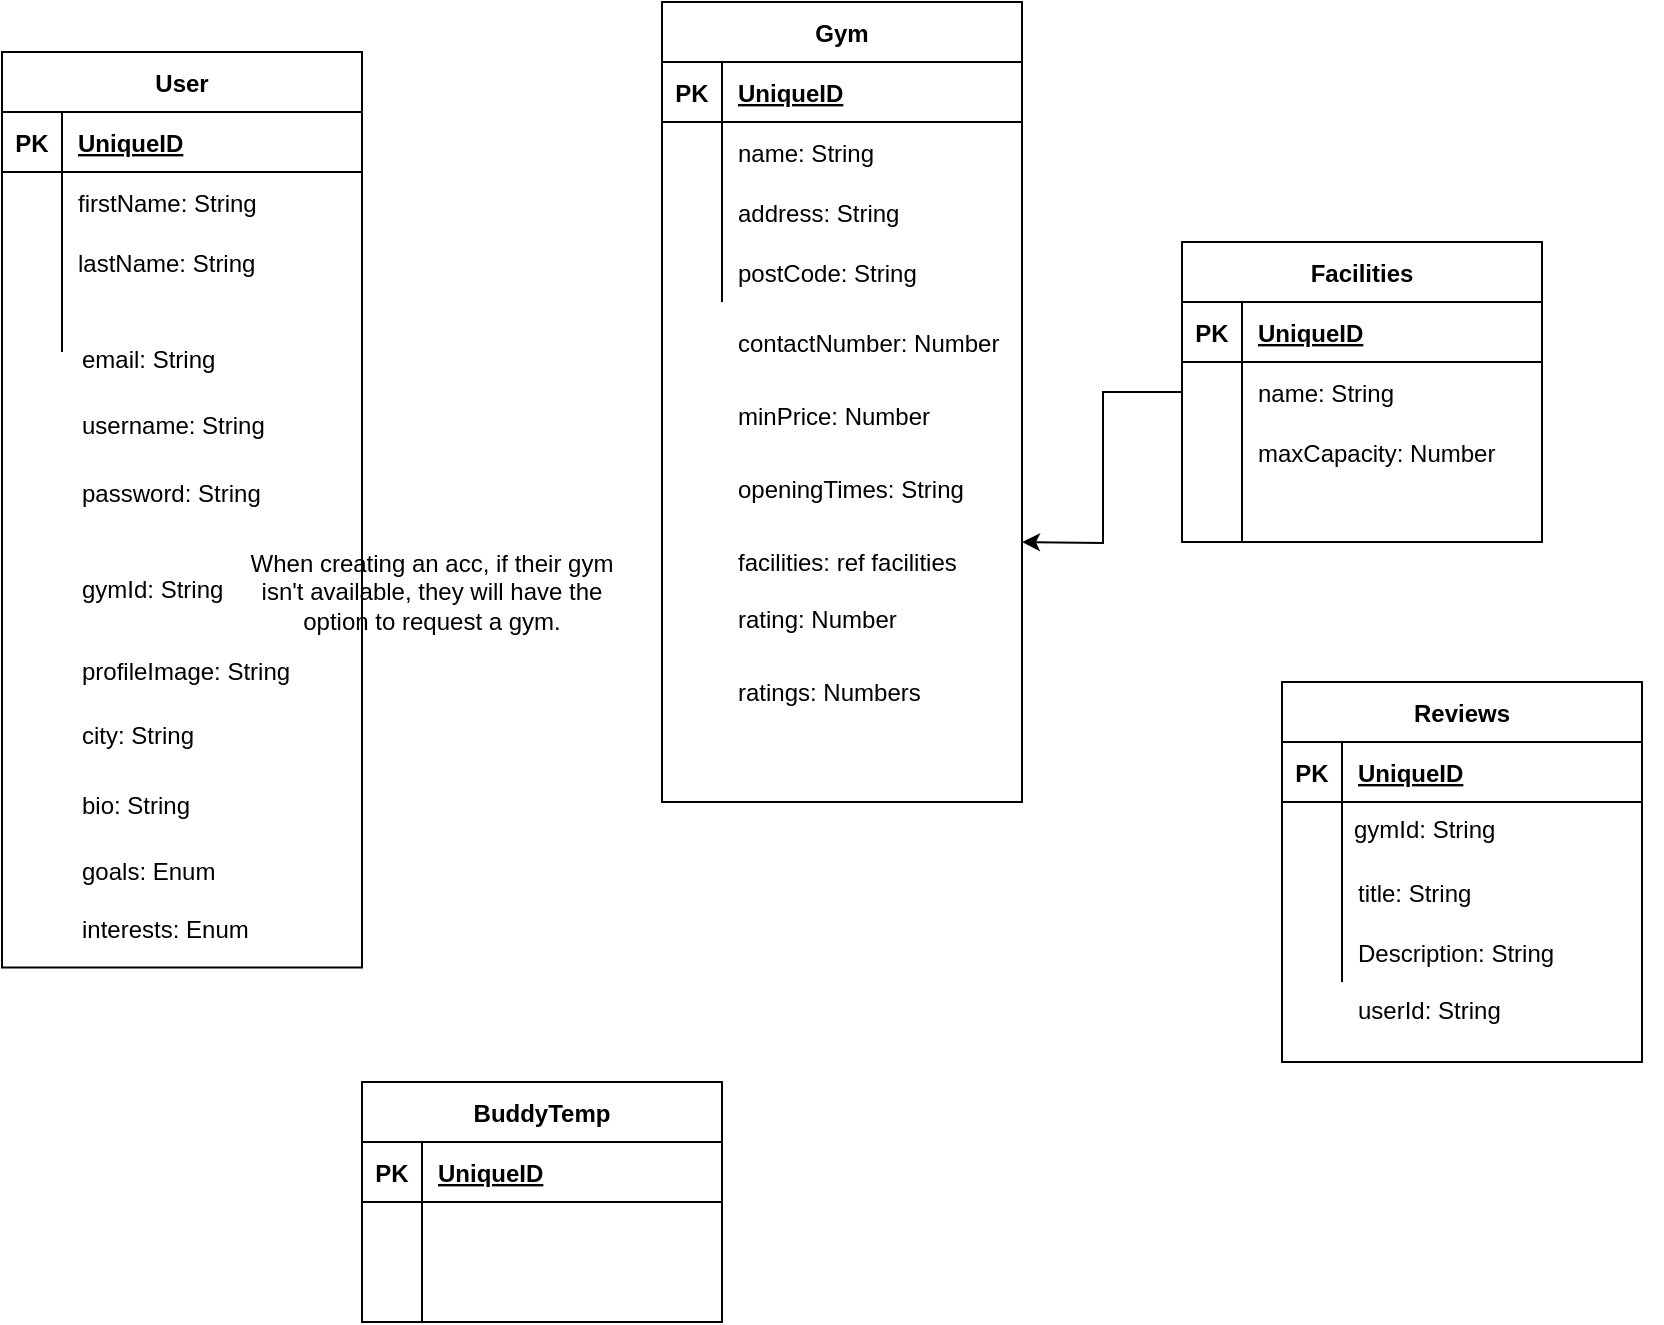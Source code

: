<mxfile version="14.8.6" type="github">
  <diagram name="Page-1" id="9f46799a-70d6-7492-0946-bef42562c5a5">
    <mxGraphModel dx="1422" dy="790" grid="1" gridSize="10" guides="1" tooltips="1" connect="1" arrows="1" fold="1" page="1" pageScale="1" pageWidth="1100" pageHeight="850" background="none" math="0" shadow="0">
      <root>
        <mxCell id="0" />
        <mxCell id="1" parent="0" />
        <mxCell id="f2aG1VPdOggWnDsl_45g-58" value="" style="group" parent="1" vertex="1" connectable="0">
          <mxGeometry x="380" y="40" width="180" height="400" as="geometry" />
        </mxCell>
        <mxCell id="f2aG1VPdOggWnDsl_45g-40" value="Gym" style="shape=table;startSize=30;container=1;collapsible=1;childLayout=tableLayout;fixedRows=1;rowLines=0;fontStyle=1;align=center;resizeLast=1;" parent="f2aG1VPdOggWnDsl_45g-58" vertex="1">
          <mxGeometry width="180" height="400" as="geometry" />
        </mxCell>
        <mxCell id="f2aG1VPdOggWnDsl_45g-41" value="" style="shape=partialRectangle;collapsible=0;dropTarget=0;pointerEvents=0;fillColor=none;top=0;left=0;bottom=1;right=0;points=[[0,0.5],[1,0.5]];portConstraint=eastwest;" parent="f2aG1VPdOggWnDsl_45g-40" vertex="1">
          <mxGeometry y="30" width="180" height="30" as="geometry" />
        </mxCell>
        <mxCell id="f2aG1VPdOggWnDsl_45g-42" value="PK" style="shape=partialRectangle;connectable=0;fillColor=none;top=0;left=0;bottom=0;right=0;fontStyle=1;overflow=hidden;" parent="f2aG1VPdOggWnDsl_45g-41" vertex="1">
          <mxGeometry width="30" height="30" as="geometry" />
        </mxCell>
        <mxCell id="f2aG1VPdOggWnDsl_45g-43" value="UniqueID" style="shape=partialRectangle;connectable=0;fillColor=none;top=0;left=0;bottom=0;right=0;align=left;spacingLeft=6;fontStyle=5;overflow=hidden;" parent="f2aG1VPdOggWnDsl_45g-41" vertex="1">
          <mxGeometry x="30" width="150" height="30" as="geometry" />
        </mxCell>
        <mxCell id="f2aG1VPdOggWnDsl_45g-44" value="" style="shape=partialRectangle;collapsible=0;dropTarget=0;pointerEvents=0;fillColor=none;top=0;left=0;bottom=0;right=0;points=[[0,0.5],[1,0.5]];portConstraint=eastwest;" parent="f2aG1VPdOggWnDsl_45g-40" vertex="1">
          <mxGeometry y="60" width="180" height="30" as="geometry" />
        </mxCell>
        <mxCell id="f2aG1VPdOggWnDsl_45g-45" value="" style="shape=partialRectangle;connectable=0;fillColor=none;top=0;left=0;bottom=0;right=0;editable=1;overflow=hidden;" parent="f2aG1VPdOggWnDsl_45g-44" vertex="1">
          <mxGeometry width="30" height="30" as="geometry" />
        </mxCell>
        <mxCell id="f2aG1VPdOggWnDsl_45g-46" value="name: String" style="shape=partialRectangle;connectable=0;fillColor=none;top=0;left=0;bottom=0;right=0;align=left;spacingLeft=6;overflow=hidden;" parent="f2aG1VPdOggWnDsl_45g-44" vertex="1">
          <mxGeometry x="30" width="150" height="30" as="geometry" />
        </mxCell>
        <mxCell id="f2aG1VPdOggWnDsl_45g-47" value="" style="shape=partialRectangle;collapsible=0;dropTarget=0;pointerEvents=0;fillColor=none;top=0;left=0;bottom=0;right=0;points=[[0,0.5],[1,0.5]];portConstraint=eastwest;" parent="f2aG1VPdOggWnDsl_45g-40" vertex="1">
          <mxGeometry y="90" width="180" height="30" as="geometry" />
        </mxCell>
        <mxCell id="f2aG1VPdOggWnDsl_45g-48" value="" style="shape=partialRectangle;connectable=0;fillColor=none;top=0;left=0;bottom=0;right=0;editable=1;overflow=hidden;" parent="f2aG1VPdOggWnDsl_45g-47" vertex="1">
          <mxGeometry width="30" height="30" as="geometry" />
        </mxCell>
        <mxCell id="f2aG1VPdOggWnDsl_45g-49" value="address: String" style="shape=partialRectangle;connectable=0;fillColor=none;top=0;left=0;bottom=0;right=0;align=left;spacingLeft=6;overflow=hidden;" parent="f2aG1VPdOggWnDsl_45g-47" vertex="1">
          <mxGeometry x="30" width="150" height="30" as="geometry" />
        </mxCell>
        <mxCell id="f2aG1VPdOggWnDsl_45g-50" value="" style="shape=partialRectangle;collapsible=0;dropTarget=0;pointerEvents=0;fillColor=none;top=0;left=0;bottom=0;right=0;points=[[0,0.5],[1,0.5]];portConstraint=eastwest;" parent="f2aG1VPdOggWnDsl_45g-40" vertex="1">
          <mxGeometry y="120" width="180" height="30" as="geometry" />
        </mxCell>
        <mxCell id="f2aG1VPdOggWnDsl_45g-51" value="" style="shape=partialRectangle;connectable=0;fillColor=none;top=0;left=0;bottom=0;right=0;editable=1;overflow=hidden;" parent="f2aG1VPdOggWnDsl_45g-50" vertex="1">
          <mxGeometry width="30" height="30" as="geometry" />
        </mxCell>
        <mxCell id="f2aG1VPdOggWnDsl_45g-52" value="postCode: String" style="shape=partialRectangle;connectable=0;fillColor=none;top=0;left=0;bottom=0;right=0;align=left;spacingLeft=6;overflow=hidden;" parent="f2aG1VPdOggWnDsl_45g-50" vertex="1">
          <mxGeometry x="30" width="150" height="30" as="geometry" />
        </mxCell>
        <mxCell id="f2aG1VPdOggWnDsl_45g-53" value="contactNumber: Number" style="shape=partialRectangle;connectable=0;fillColor=none;top=0;left=0;bottom=0;right=0;align=left;spacingLeft=6;overflow=hidden;" parent="f2aG1VPdOggWnDsl_45g-58" vertex="1">
          <mxGeometry x="30" y="151.783" width="150" height="36.429" as="geometry" />
        </mxCell>
        <mxCell id="f2aG1VPdOggWnDsl_45g-54" value="minPrice: Number" style="shape=partialRectangle;connectable=0;fillColor=none;top=0;left=0;bottom=0;right=0;align=left;spacingLeft=6;overflow=hidden;" parent="f2aG1VPdOggWnDsl_45g-58" vertex="1">
          <mxGeometry x="30" y="188.211" width="150" height="36.429" as="geometry" />
        </mxCell>
        <mxCell id="f2aG1VPdOggWnDsl_45g-55" value="openingTimes: String" style="shape=partialRectangle;connectable=0;fillColor=none;top=0;left=0;bottom=0;right=0;align=left;spacingLeft=6;overflow=hidden;" parent="f2aG1VPdOggWnDsl_45g-58" vertex="1">
          <mxGeometry x="30" y="224.64" width="150" height="36.429" as="geometry" />
        </mxCell>
        <mxCell id="f2aG1VPdOggWnDsl_45g-56" value="facilities: ref facilities" style="shape=partialRectangle;connectable=0;fillColor=none;top=0;left=0;bottom=0;right=0;align=left;spacingLeft=6;overflow=hidden;" parent="f2aG1VPdOggWnDsl_45g-58" vertex="1">
          <mxGeometry x="30" y="261.069" width="150" height="36.429" as="geometry" />
        </mxCell>
        <mxCell id="DKCQOyKBognjkbK-Lo1D-21" value="rating: Number" style="shape=partialRectangle;connectable=0;fillColor=none;top=0;left=0;bottom=0;right=0;align=left;spacingLeft=6;overflow=hidden;" vertex="1" parent="f2aG1VPdOggWnDsl_45g-58">
          <mxGeometry x="30" y="289.999" width="150" height="36.429" as="geometry" />
        </mxCell>
        <mxCell id="DKCQOyKBognjkbK-Lo1D-22" value="ratings: Numbers" style="shape=partialRectangle;connectable=0;fillColor=none;top=0;left=0;bottom=0;right=0;align=left;spacingLeft=6;overflow=hidden;" vertex="1" parent="f2aG1VPdOggWnDsl_45g-58">
          <mxGeometry x="30" y="326.429" width="150" height="36.429" as="geometry" />
        </mxCell>
        <mxCell id="f2aG1VPdOggWnDsl_45g-90" style="edgeStyle=orthogonalEdgeStyle;rounded=0;orthogonalLoop=1;jettySize=auto;html=1;" parent="1" source="f2aG1VPdOggWnDsl_45g-59" edge="1">
          <mxGeometry relative="1" as="geometry">
            <mxPoint x="560" y="310" as="targetPoint" />
          </mxGeometry>
        </mxCell>
        <mxCell id="f2aG1VPdOggWnDsl_45g-59" value="Facilities" style="shape=table;startSize=30;container=1;collapsible=1;childLayout=tableLayout;fixedRows=1;rowLines=0;fontStyle=1;align=center;resizeLast=1;" parent="1" vertex="1">
          <mxGeometry x="640" y="160" width="180" height="150" as="geometry" />
        </mxCell>
        <mxCell id="f2aG1VPdOggWnDsl_45g-60" value="" style="shape=partialRectangle;collapsible=0;dropTarget=0;pointerEvents=0;fillColor=none;top=0;left=0;bottom=1;right=0;points=[[0,0.5],[1,0.5]];portConstraint=eastwest;" parent="f2aG1VPdOggWnDsl_45g-59" vertex="1">
          <mxGeometry y="30" width="180" height="30" as="geometry" />
        </mxCell>
        <mxCell id="f2aG1VPdOggWnDsl_45g-61" value="PK" style="shape=partialRectangle;connectable=0;fillColor=none;top=0;left=0;bottom=0;right=0;fontStyle=1;overflow=hidden;" parent="f2aG1VPdOggWnDsl_45g-60" vertex="1">
          <mxGeometry width="30" height="30" as="geometry" />
        </mxCell>
        <mxCell id="f2aG1VPdOggWnDsl_45g-62" value="UniqueID" style="shape=partialRectangle;connectable=0;fillColor=none;top=0;left=0;bottom=0;right=0;align=left;spacingLeft=6;fontStyle=5;overflow=hidden;" parent="f2aG1VPdOggWnDsl_45g-60" vertex="1">
          <mxGeometry x="30" width="150" height="30" as="geometry" />
        </mxCell>
        <mxCell id="f2aG1VPdOggWnDsl_45g-63" value="" style="shape=partialRectangle;collapsible=0;dropTarget=0;pointerEvents=0;fillColor=none;top=0;left=0;bottom=0;right=0;points=[[0,0.5],[1,0.5]];portConstraint=eastwest;" parent="f2aG1VPdOggWnDsl_45g-59" vertex="1">
          <mxGeometry y="60" width="180" height="30" as="geometry" />
        </mxCell>
        <mxCell id="f2aG1VPdOggWnDsl_45g-64" value="" style="shape=partialRectangle;connectable=0;fillColor=none;top=0;left=0;bottom=0;right=0;editable=1;overflow=hidden;" parent="f2aG1VPdOggWnDsl_45g-63" vertex="1">
          <mxGeometry width="30" height="30" as="geometry" />
        </mxCell>
        <mxCell id="f2aG1VPdOggWnDsl_45g-65" value="name: String" style="shape=partialRectangle;connectable=0;fillColor=none;top=0;left=0;bottom=0;right=0;align=left;spacingLeft=6;overflow=hidden;" parent="f2aG1VPdOggWnDsl_45g-63" vertex="1">
          <mxGeometry x="30" width="150" height="30" as="geometry" />
        </mxCell>
        <mxCell id="f2aG1VPdOggWnDsl_45g-66" value="" style="shape=partialRectangle;collapsible=0;dropTarget=0;pointerEvents=0;fillColor=none;top=0;left=0;bottom=0;right=0;points=[[0,0.5],[1,0.5]];portConstraint=eastwest;" parent="f2aG1VPdOggWnDsl_45g-59" vertex="1">
          <mxGeometry y="90" width="180" height="30" as="geometry" />
        </mxCell>
        <mxCell id="f2aG1VPdOggWnDsl_45g-67" value="" style="shape=partialRectangle;connectable=0;fillColor=none;top=0;left=0;bottom=0;right=0;editable=1;overflow=hidden;" parent="f2aG1VPdOggWnDsl_45g-66" vertex="1">
          <mxGeometry width="30" height="30" as="geometry" />
        </mxCell>
        <mxCell id="f2aG1VPdOggWnDsl_45g-68" value="maxCapacity: Number" style="shape=partialRectangle;connectable=0;fillColor=none;top=0;left=0;bottom=0;right=0;align=left;spacingLeft=6;overflow=hidden;" parent="f2aG1VPdOggWnDsl_45g-66" vertex="1">
          <mxGeometry x="30" width="150" height="30" as="geometry" />
        </mxCell>
        <mxCell id="f2aG1VPdOggWnDsl_45g-69" value="" style="shape=partialRectangle;collapsible=0;dropTarget=0;pointerEvents=0;fillColor=none;top=0;left=0;bottom=0;right=0;points=[[0,0.5],[1,0.5]];portConstraint=eastwest;" parent="f2aG1VPdOggWnDsl_45g-59" vertex="1">
          <mxGeometry y="120" width="180" height="30" as="geometry" />
        </mxCell>
        <mxCell id="f2aG1VPdOggWnDsl_45g-70" value="" style="shape=partialRectangle;connectable=0;fillColor=none;top=0;left=0;bottom=0;right=0;editable=1;overflow=hidden;" parent="f2aG1VPdOggWnDsl_45g-69" vertex="1">
          <mxGeometry width="30" height="30" as="geometry" />
        </mxCell>
        <mxCell id="f2aG1VPdOggWnDsl_45g-71" value="" style="shape=partialRectangle;connectable=0;fillColor=none;top=0;left=0;bottom=0;right=0;align=left;spacingLeft=6;overflow=hidden;" parent="f2aG1VPdOggWnDsl_45g-69" vertex="1">
          <mxGeometry x="30" width="150" height="30" as="geometry" />
        </mxCell>
        <mxCell id="f2aG1VPdOggWnDsl_45g-87" value="" style="group" parent="1" vertex="1" connectable="0">
          <mxGeometry x="50" y="65" width="194" height="493.69" as="geometry" />
        </mxCell>
        <mxCell id="DKCQOyKBognjkbK-Lo1D-20" value="interests: Enum" style="text;html=1;strokeColor=none;fillColor=none;align=left;verticalAlign=top;spacingLeft=4;spacingRight=4;whiteSpace=wrap;overflow=hidden;rotatable=0;points=[[0,0.5],[1,0.5]];portConstraint=eastwest;" vertex="1" parent="f2aG1VPdOggWnDsl_45g-87">
          <mxGeometry x="34" y="424.997" width="160" height="68.693" as="geometry" />
        </mxCell>
        <mxCell id="DKCQOyKBognjkbK-Lo1D-36" value="" style="group" vertex="1" connectable="0" parent="f2aG1VPdOggWnDsl_45g-87">
          <mxGeometry width="194" height="465" as="geometry" />
        </mxCell>
        <mxCell id="f2aG1VPdOggWnDsl_45g-73" value="User" style="shape=table;startSize=30;container=1;collapsible=1;childLayout=tableLayout;fixedRows=1;rowLines=0;fontStyle=1;align=center;resizeLast=1;" parent="DKCQOyKBognjkbK-Lo1D-36" vertex="1">
          <mxGeometry width="180" height="457.706" as="geometry" />
        </mxCell>
        <mxCell id="f2aG1VPdOggWnDsl_45g-74" value="" style="shape=partialRectangle;collapsible=0;dropTarget=0;pointerEvents=0;fillColor=none;top=0;left=0;bottom=1;right=0;points=[[0,0.5],[1,0.5]];portConstraint=eastwest;" parent="f2aG1VPdOggWnDsl_45g-73" vertex="1">
          <mxGeometry y="30" width="180" height="30" as="geometry" />
        </mxCell>
        <mxCell id="f2aG1VPdOggWnDsl_45g-75" value="PK" style="shape=partialRectangle;connectable=0;fillColor=none;top=0;left=0;bottom=0;right=0;fontStyle=1;overflow=hidden;" parent="f2aG1VPdOggWnDsl_45g-74" vertex="1">
          <mxGeometry width="30" height="30" as="geometry" />
        </mxCell>
        <mxCell id="f2aG1VPdOggWnDsl_45g-76" value="UniqueID" style="shape=partialRectangle;connectable=0;fillColor=none;top=0;left=0;bottom=0;right=0;align=left;spacingLeft=6;fontStyle=5;overflow=hidden;" parent="f2aG1VPdOggWnDsl_45g-74" vertex="1">
          <mxGeometry x="30" width="150" height="30" as="geometry" />
        </mxCell>
        <mxCell id="f2aG1VPdOggWnDsl_45g-77" value="" style="shape=partialRectangle;collapsible=0;dropTarget=0;pointerEvents=0;fillColor=none;top=0;left=0;bottom=0;right=0;points=[[0,0.5],[1,0.5]];portConstraint=eastwest;" parent="f2aG1VPdOggWnDsl_45g-73" vertex="1">
          <mxGeometry y="60" width="180" height="30" as="geometry" />
        </mxCell>
        <mxCell id="f2aG1VPdOggWnDsl_45g-78" value="" style="shape=partialRectangle;connectable=0;fillColor=none;top=0;left=0;bottom=0;right=0;editable=1;overflow=hidden;" parent="f2aG1VPdOggWnDsl_45g-77" vertex="1">
          <mxGeometry width="30" height="30" as="geometry" />
        </mxCell>
        <mxCell id="f2aG1VPdOggWnDsl_45g-79" value="firstName: String" style="shape=partialRectangle;connectable=0;fillColor=none;top=0;left=0;bottom=0;right=0;align=left;spacingLeft=6;overflow=hidden;" parent="f2aG1VPdOggWnDsl_45g-77" vertex="1">
          <mxGeometry x="30" width="150" height="30" as="geometry" />
        </mxCell>
        <mxCell id="f2aG1VPdOggWnDsl_45g-80" value="" style="shape=partialRectangle;collapsible=0;dropTarget=0;pointerEvents=0;fillColor=none;top=0;left=0;bottom=0;right=0;points=[[0,0.5],[1,0.5]];portConstraint=eastwest;" parent="f2aG1VPdOggWnDsl_45g-73" vertex="1">
          <mxGeometry y="90" width="180" height="30" as="geometry" />
        </mxCell>
        <mxCell id="f2aG1VPdOggWnDsl_45g-81" value="" style="shape=partialRectangle;connectable=0;fillColor=none;top=0;left=0;bottom=0;right=0;editable=1;overflow=hidden;" parent="f2aG1VPdOggWnDsl_45g-80" vertex="1">
          <mxGeometry width="30" height="30" as="geometry" />
        </mxCell>
        <mxCell id="f2aG1VPdOggWnDsl_45g-82" value="lastName: String" style="shape=partialRectangle;connectable=0;fillColor=none;top=0;left=0;bottom=0;right=0;align=left;spacingLeft=6;overflow=hidden;" parent="f2aG1VPdOggWnDsl_45g-80" vertex="1">
          <mxGeometry x="30" width="150" height="30" as="geometry" />
        </mxCell>
        <mxCell id="f2aG1VPdOggWnDsl_45g-83" value="" style="shape=partialRectangle;collapsible=0;dropTarget=0;pointerEvents=0;fillColor=none;top=0;left=0;bottom=0;right=0;points=[[0,0.5],[1,0.5]];portConstraint=eastwest;" parent="f2aG1VPdOggWnDsl_45g-73" vertex="1">
          <mxGeometry y="120" width="180" height="30" as="geometry" />
        </mxCell>
        <mxCell id="f2aG1VPdOggWnDsl_45g-84" value="" style="shape=partialRectangle;connectable=0;fillColor=none;top=0;left=0;bottom=0;right=0;editable=1;overflow=hidden;" parent="f2aG1VPdOggWnDsl_45g-83" vertex="1">
          <mxGeometry width="30" height="30" as="geometry" />
        </mxCell>
        <mxCell id="f2aG1VPdOggWnDsl_45g-85" value="" style="shape=partialRectangle;connectable=0;fillColor=none;top=0;left=0;bottom=0;right=0;align=left;spacingLeft=6;overflow=hidden;" parent="f2aG1VPdOggWnDsl_45g-83" vertex="1">
          <mxGeometry x="30" width="150" height="30" as="geometry" />
        </mxCell>
        <mxCell id="f2aG1VPdOggWnDsl_45g-86" value="email: String" style="text;html=1;strokeColor=none;fillColor=none;align=left;verticalAlign=top;spacingLeft=4;spacingRight=4;whiteSpace=wrap;overflow=hidden;rotatable=0;points=[[0,0.5],[1,0.5]];portConstraint=eastwest;" parent="DKCQOyKBognjkbK-Lo1D-36" vertex="1">
          <mxGeometry x="34" y="139.542" width="160" height="68.693" as="geometry" />
        </mxCell>
        <mxCell id="f2aG1VPdOggWnDsl_45g-91" value="username: String" style="text;html=1;strokeColor=none;fillColor=none;align=left;verticalAlign=top;spacingLeft=4;spacingRight=4;whiteSpace=wrap;overflow=hidden;rotatable=0;points=[[0,0.5],[1,0.5]];portConstraint=eastwest;" parent="DKCQOyKBognjkbK-Lo1D-36" vertex="1">
          <mxGeometry x="34" y="173.037" width="160" height="68.693" as="geometry" />
        </mxCell>
        <mxCell id="f2aG1VPdOggWnDsl_45g-92" value="password: String" style="text;html=1;strokeColor=none;fillColor=none;align=left;verticalAlign=top;spacingLeft=4;spacingRight=4;whiteSpace=wrap;overflow=hidden;rotatable=0;points=[[0,0.5],[1,0.5]];portConstraint=eastwest;" parent="DKCQOyKBognjkbK-Lo1D-36" vertex="1">
          <mxGeometry x="34" y="206.522" width="160" height="68.693" as="geometry" />
        </mxCell>
        <mxCell id="DKCQOyKBognjkbK-Lo1D-1" value="gymId: String" style="text;html=1;strokeColor=none;fillColor=none;align=left;verticalAlign=top;spacingLeft=4;spacingRight=4;whiteSpace=wrap;overflow=hidden;rotatable=0;points=[[0,0.5],[1,0.5]];portConstraint=eastwest;" vertex="1" parent="DKCQOyKBognjkbK-Lo1D-36">
          <mxGeometry x="34" y="255.002" width="160" height="68.693" as="geometry" />
        </mxCell>
        <mxCell id="DKCQOyKBognjkbK-Lo1D-16" value="profileImage: String" style="text;html=1;strokeColor=none;fillColor=none;align=left;verticalAlign=top;spacingLeft=4;spacingRight=4;whiteSpace=wrap;overflow=hidden;rotatable=0;points=[[0,0.5],[1,0.5]];portConstraint=eastwest;" vertex="1" parent="DKCQOyKBognjkbK-Lo1D-36">
          <mxGeometry x="34" y="295.83" width="160" height="68.693" as="geometry" />
        </mxCell>
        <mxCell id="DKCQOyKBognjkbK-Lo1D-17" value="city: String" style="text;html=1;strokeColor=none;fillColor=none;align=left;verticalAlign=top;spacingLeft=4;spacingRight=4;whiteSpace=wrap;overflow=hidden;rotatable=0;points=[[0,0.5],[1,0.5]];portConstraint=eastwest;" vertex="1" parent="DKCQOyKBognjkbK-Lo1D-36">
          <mxGeometry x="34" y="327.613" width="160" height="68.693" as="geometry" />
        </mxCell>
        <mxCell id="DKCQOyKBognjkbK-Lo1D-18" value="bio: String" style="text;html=1;strokeColor=none;fillColor=none;align=left;verticalAlign=top;spacingLeft=4;spacingRight=4;whiteSpace=wrap;overflow=hidden;rotatable=0;points=[[0,0.5],[1,0.5]];portConstraint=eastwest;" vertex="1" parent="DKCQOyKBognjkbK-Lo1D-36">
          <mxGeometry x="34" y="362.812" width="160" height="68.693" as="geometry" />
        </mxCell>
        <mxCell id="DKCQOyKBognjkbK-Lo1D-19" value="goals: Enum" style="text;html=1;strokeColor=none;fillColor=none;align=left;verticalAlign=top;spacingLeft=4;spacingRight=4;whiteSpace=wrap;overflow=hidden;rotatable=0;points=[[0,0.5],[1,0.5]];portConstraint=eastwest;" vertex="1" parent="DKCQOyKBognjkbK-Lo1D-36">
          <mxGeometry x="34" y="396.307" width="160" height="68.693" as="geometry" />
        </mxCell>
        <mxCell id="DKCQOyKBognjkbK-Lo1D-2" value="When creating an acc, if their gym isn&#39;t available, they will have the option to request a gym." style="text;html=1;strokeColor=none;fillColor=none;align=center;verticalAlign=middle;whiteSpace=wrap;rounded=0;" vertex="1" parent="1">
          <mxGeometry x="170" y="310" width="190" height="50" as="geometry" />
        </mxCell>
        <mxCell id="DKCQOyKBognjkbK-Lo1D-3" value="BuddyTemp" style="shape=table;startSize=30;container=1;collapsible=1;childLayout=tableLayout;fixedRows=1;rowLines=0;fontStyle=1;align=center;resizeLast=1;" vertex="1" parent="1">
          <mxGeometry x="230" y="580" width="180" height="120" as="geometry" />
        </mxCell>
        <mxCell id="DKCQOyKBognjkbK-Lo1D-4" value="" style="shape=partialRectangle;collapsible=0;dropTarget=0;pointerEvents=0;fillColor=none;top=0;left=0;bottom=1;right=0;points=[[0,0.5],[1,0.5]];portConstraint=eastwest;" vertex="1" parent="DKCQOyKBognjkbK-Lo1D-3">
          <mxGeometry y="30" width="180" height="30" as="geometry" />
        </mxCell>
        <mxCell id="DKCQOyKBognjkbK-Lo1D-5" value="PK" style="shape=partialRectangle;connectable=0;fillColor=none;top=0;left=0;bottom=0;right=0;fontStyle=1;overflow=hidden;" vertex="1" parent="DKCQOyKBognjkbK-Lo1D-4">
          <mxGeometry width="30" height="30" as="geometry" />
        </mxCell>
        <mxCell id="DKCQOyKBognjkbK-Lo1D-6" value="UniqueID" style="shape=partialRectangle;connectable=0;fillColor=none;top=0;left=0;bottom=0;right=0;align=left;spacingLeft=6;fontStyle=5;overflow=hidden;" vertex="1" parent="DKCQOyKBognjkbK-Lo1D-4">
          <mxGeometry x="30" width="150" height="30" as="geometry" />
        </mxCell>
        <mxCell id="DKCQOyKBognjkbK-Lo1D-10" value="" style="shape=partialRectangle;collapsible=0;dropTarget=0;pointerEvents=0;fillColor=none;top=0;left=0;bottom=0;right=0;points=[[0,0.5],[1,0.5]];portConstraint=eastwest;" vertex="1" parent="DKCQOyKBognjkbK-Lo1D-3">
          <mxGeometry y="60" width="180" height="30" as="geometry" />
        </mxCell>
        <mxCell id="DKCQOyKBognjkbK-Lo1D-11" value="" style="shape=partialRectangle;connectable=0;fillColor=none;top=0;left=0;bottom=0;right=0;editable=1;overflow=hidden;" vertex="1" parent="DKCQOyKBognjkbK-Lo1D-10">
          <mxGeometry width="30" height="30" as="geometry" />
        </mxCell>
        <mxCell id="DKCQOyKBognjkbK-Lo1D-12" value="" style="shape=partialRectangle;connectable=0;fillColor=none;top=0;left=0;bottom=0;right=0;align=left;spacingLeft=6;overflow=hidden;" vertex="1" parent="DKCQOyKBognjkbK-Lo1D-10">
          <mxGeometry x="30" width="150" height="30" as="geometry" />
        </mxCell>
        <mxCell id="DKCQOyKBognjkbK-Lo1D-13" value="" style="shape=partialRectangle;collapsible=0;dropTarget=0;pointerEvents=0;fillColor=none;top=0;left=0;bottom=0;right=0;points=[[0,0.5],[1,0.5]];portConstraint=eastwest;" vertex="1" parent="DKCQOyKBognjkbK-Lo1D-3">
          <mxGeometry y="90" width="180" height="30" as="geometry" />
        </mxCell>
        <mxCell id="DKCQOyKBognjkbK-Lo1D-14" value="" style="shape=partialRectangle;connectable=0;fillColor=none;top=0;left=0;bottom=0;right=0;editable=1;overflow=hidden;" vertex="1" parent="DKCQOyKBognjkbK-Lo1D-13">
          <mxGeometry width="30" height="30" as="geometry" />
        </mxCell>
        <mxCell id="DKCQOyKBognjkbK-Lo1D-15" value="" style="shape=partialRectangle;connectable=0;fillColor=none;top=0;left=0;bottom=0;right=0;align=left;spacingLeft=6;overflow=hidden;" vertex="1" parent="DKCQOyKBognjkbK-Lo1D-13">
          <mxGeometry x="30" width="150" height="30" as="geometry" />
        </mxCell>
        <mxCell id="DKCQOyKBognjkbK-Lo1D-23" value="Reviews" style="shape=table;startSize=30;container=1;collapsible=1;childLayout=tableLayout;fixedRows=1;rowLines=0;fontStyle=1;align=center;resizeLast=1;" vertex="1" parent="1">
          <mxGeometry x="690" y="380" width="180" height="190" as="geometry" />
        </mxCell>
        <mxCell id="DKCQOyKBognjkbK-Lo1D-24" value="" style="shape=partialRectangle;collapsible=0;dropTarget=0;pointerEvents=0;fillColor=none;top=0;left=0;bottom=1;right=0;points=[[0,0.5],[1,0.5]];portConstraint=eastwest;" vertex="1" parent="DKCQOyKBognjkbK-Lo1D-23">
          <mxGeometry y="30" width="180" height="30" as="geometry" />
        </mxCell>
        <mxCell id="DKCQOyKBognjkbK-Lo1D-25" value="PK" style="shape=partialRectangle;connectable=0;fillColor=none;top=0;left=0;bottom=0;right=0;fontStyle=1;overflow=hidden;" vertex="1" parent="DKCQOyKBognjkbK-Lo1D-24">
          <mxGeometry width="30" height="30" as="geometry" />
        </mxCell>
        <mxCell id="DKCQOyKBognjkbK-Lo1D-26" value="UniqueID" style="shape=partialRectangle;connectable=0;fillColor=none;top=0;left=0;bottom=0;right=0;align=left;spacingLeft=6;fontStyle=5;overflow=hidden;" vertex="1" parent="DKCQOyKBognjkbK-Lo1D-24">
          <mxGeometry x="30" width="150" height="30" as="geometry" />
        </mxCell>
        <mxCell id="DKCQOyKBognjkbK-Lo1D-33" value="" style="shape=partialRectangle;collapsible=0;dropTarget=0;pointerEvents=0;fillColor=none;top=0;left=0;bottom=0;right=0;points=[[0,0.5],[1,0.5]];portConstraint=eastwest;" vertex="1" parent="DKCQOyKBognjkbK-Lo1D-23">
          <mxGeometry y="60" width="180" height="30" as="geometry" />
        </mxCell>
        <mxCell id="DKCQOyKBognjkbK-Lo1D-34" value="" style="shape=partialRectangle;connectable=0;fillColor=none;top=0;left=0;bottom=0;right=0;editable=1;overflow=hidden;" vertex="1" parent="DKCQOyKBognjkbK-Lo1D-33">
          <mxGeometry width="30" height="30" as="geometry" />
        </mxCell>
        <mxCell id="DKCQOyKBognjkbK-Lo1D-35" value="" style="shape=partialRectangle;connectable=0;fillColor=none;top=0;left=0;bottom=0;right=0;align=left;spacingLeft=6;overflow=hidden;" vertex="1" parent="DKCQOyKBognjkbK-Lo1D-33">
          <mxGeometry x="30" width="150" height="30" as="geometry" />
        </mxCell>
        <mxCell id="DKCQOyKBognjkbK-Lo1D-27" value="" style="shape=partialRectangle;collapsible=0;dropTarget=0;pointerEvents=0;fillColor=none;top=0;left=0;bottom=0;right=0;points=[[0,0.5],[1,0.5]];portConstraint=eastwest;" vertex="1" parent="DKCQOyKBognjkbK-Lo1D-23">
          <mxGeometry y="90" width="180" height="30" as="geometry" />
        </mxCell>
        <mxCell id="DKCQOyKBognjkbK-Lo1D-28" value="" style="shape=partialRectangle;connectable=0;fillColor=none;top=0;left=0;bottom=0;right=0;editable=1;overflow=hidden;" vertex="1" parent="DKCQOyKBognjkbK-Lo1D-27">
          <mxGeometry width="30" height="30" as="geometry" />
        </mxCell>
        <mxCell id="DKCQOyKBognjkbK-Lo1D-29" value="title: String" style="shape=partialRectangle;connectable=0;fillColor=none;top=0;left=0;bottom=0;right=0;align=left;spacingLeft=6;overflow=hidden;" vertex="1" parent="DKCQOyKBognjkbK-Lo1D-27">
          <mxGeometry x="30" width="150" height="30" as="geometry" />
        </mxCell>
        <mxCell id="DKCQOyKBognjkbK-Lo1D-30" value="" style="shape=partialRectangle;collapsible=0;dropTarget=0;pointerEvents=0;fillColor=none;top=0;left=0;bottom=0;right=0;points=[[0,0.5],[1,0.5]];portConstraint=eastwest;" vertex="1" parent="DKCQOyKBognjkbK-Lo1D-23">
          <mxGeometry y="120" width="180" height="30" as="geometry" />
        </mxCell>
        <mxCell id="DKCQOyKBognjkbK-Lo1D-31" value="" style="shape=partialRectangle;connectable=0;fillColor=none;top=0;left=0;bottom=0;right=0;editable=1;overflow=hidden;" vertex="1" parent="DKCQOyKBognjkbK-Lo1D-30">
          <mxGeometry width="30" height="30" as="geometry" />
        </mxCell>
        <mxCell id="DKCQOyKBognjkbK-Lo1D-32" value="Description: String" style="shape=partialRectangle;connectable=0;fillColor=none;top=0;left=0;bottom=0;right=0;align=left;spacingLeft=6;overflow=hidden;" vertex="1" parent="DKCQOyKBognjkbK-Lo1D-30">
          <mxGeometry x="30" width="150" height="30" as="geometry" />
        </mxCell>
        <mxCell id="DKCQOyKBognjkbK-Lo1D-37" value="gymId: String" style="text;html=1;strokeColor=none;fillColor=none;align=left;verticalAlign=top;spacingLeft=4;spacingRight=4;whiteSpace=wrap;overflow=hidden;rotatable=0;points=[[0,0.5],[1,0.5]];portConstraint=eastwest;" vertex="1" parent="1">
          <mxGeometry x="720" y="440.002" width="160" height="68.693" as="geometry" />
        </mxCell>
        <mxCell id="DKCQOyKBognjkbK-Lo1D-38" value="userId: String" style="shape=partialRectangle;connectable=0;fillColor=none;top=0;left=0;bottom=0;right=0;align=left;spacingLeft=6;overflow=hidden;" vertex="1" parent="1">
          <mxGeometry x="720" y="528.69" width="150" height="30" as="geometry" />
        </mxCell>
      </root>
    </mxGraphModel>
  </diagram>
</mxfile>
